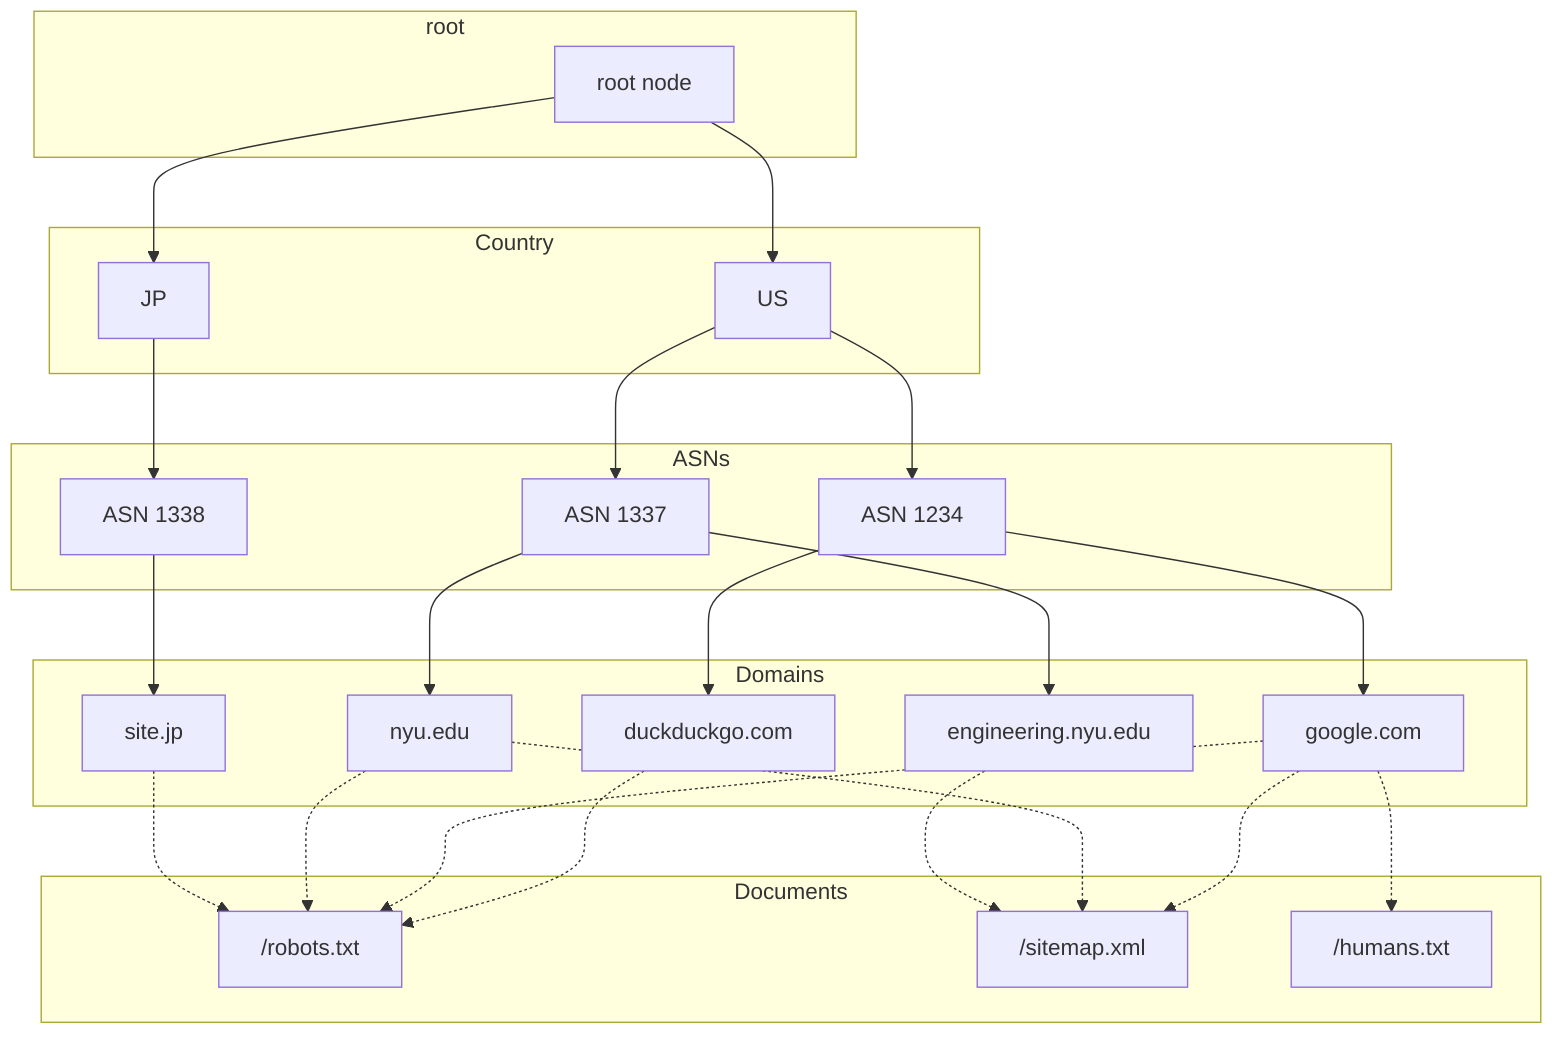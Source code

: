 graph TD
  subgraph rootgroup [root]
  root[root node]
  end

  subgraph countrygroup [Country]
  root --> US & JP
  end

  subgraph asngroup [ASNs]
  asn1[ASN 1234]
  asn2[ASN 1337]
  asn3[ASN 1338]
  US --> asn1 & asn2
  JP --> asn3
  end

  subgraph domains [Domains]
  asn1 --> duckduckgo.com & google.com
  asn2 --> nyu.edu & engineering.nyu.edu
  asn3 --> site.jp
  end

  subgraph documents [Documents]
  duckduckgo.com & google.com & nyu.edu & site.jp -.-> /robots.txt
  google.com & nyu.edu & engineering.nyu.edu -.-> /sitemap.xml
  google.com -.-> /humans.txt
  end